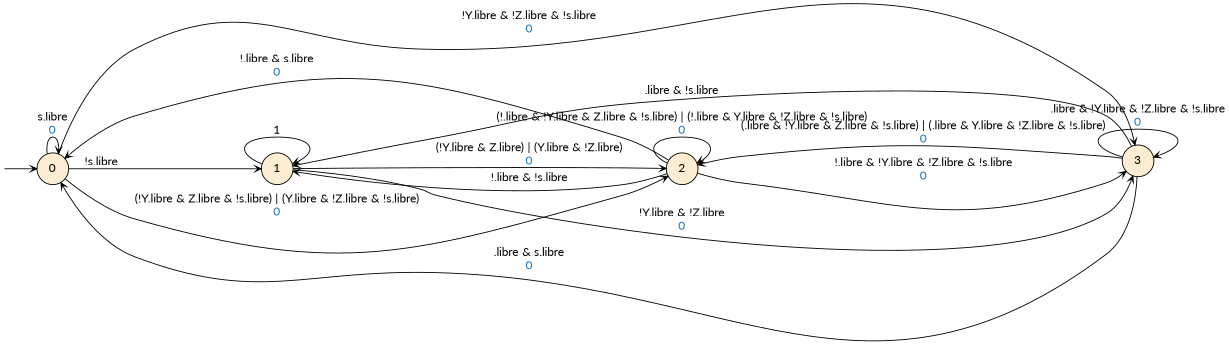 digraph G {
  rankdir=LR
  node [shape="circle"]
  node [style="filled", fillcolor="#FDEDD3"]
  fontname="Lato"
  node [fontname="Lato"]
  edge [fontname="Lato"]
  size="8.2,8.2" edge[arrowhead=vee, arrowsize=.7]
  I [label="", style=invis, width=0]
  I -> 0
  0 [label=<0>]
  0 -> 0 [label=<s.libre<br/><font color="#1F78B4">0</font>>]
  0 -> 1 [label=<!s.libre>]
  0 -> 2 [label=<(!Y.libre &amp; Z.libre &amp; !s.libre) | (Y.libre &amp; !Z.libre &amp; !s.libre)<br/><font color="#1F78B4">0</font>>]
  0 -> 3 [label=<!Y.libre &amp; !Z.libre &amp; !s.libre<br/><font color="#1F78B4">0</font>>]
  1 [label=<1>]
  1 -> 1 [label=<1>]
  1 -> 2 [label=<(!Y.libre &amp; Z.libre) | (Y.libre &amp; !Z.libre)<br/><font color="#1F78B4">0</font>>]
  1 -> 3 [label=<!Y.libre &amp; !Z.libre<br/><font color="#1F78B4">0</font>>]
  2 [label=<2>]
  2 -> 0 [label=<!.libre &amp; s.libre<br/><font color="#1F78B4">0</font>>]
  2 -> 1 [label=<!.libre &amp; !s.libre>]
  2 -> 2 [label=<(!.libre &amp; !Y.libre &amp; Z.libre &amp; !s.libre) | (!.libre &amp; Y.libre &amp; !Z.libre &amp; !s.libre)<br/><font color="#1F78B4">0</font>>]
  2 -> 3 [label=<!.libre &amp; !Y.libre &amp; !Z.libre &amp; !s.libre<br/><font color="#1F78B4">0</font>>]
  3 [label=<3>]
  3 -> 0 [label=<.libre &amp; s.libre<br/><font color="#1F78B4">0</font>>]
  3 -> 1 [label=<.libre &amp; !s.libre>]
  3 -> 2 [label=<(.libre &amp; !Y.libre &amp; Z.libre &amp; !s.libre) | (.libre &amp; Y.libre &amp; !Z.libre &amp; !s.libre)<br/><font color="#1F78B4">0</font>>]
  3 -> 3 [label=<.libre &amp; !Y.libre &amp; !Z.libre &amp; !s.libre<br/><font color="#1F78B4">0</font>>]
}
